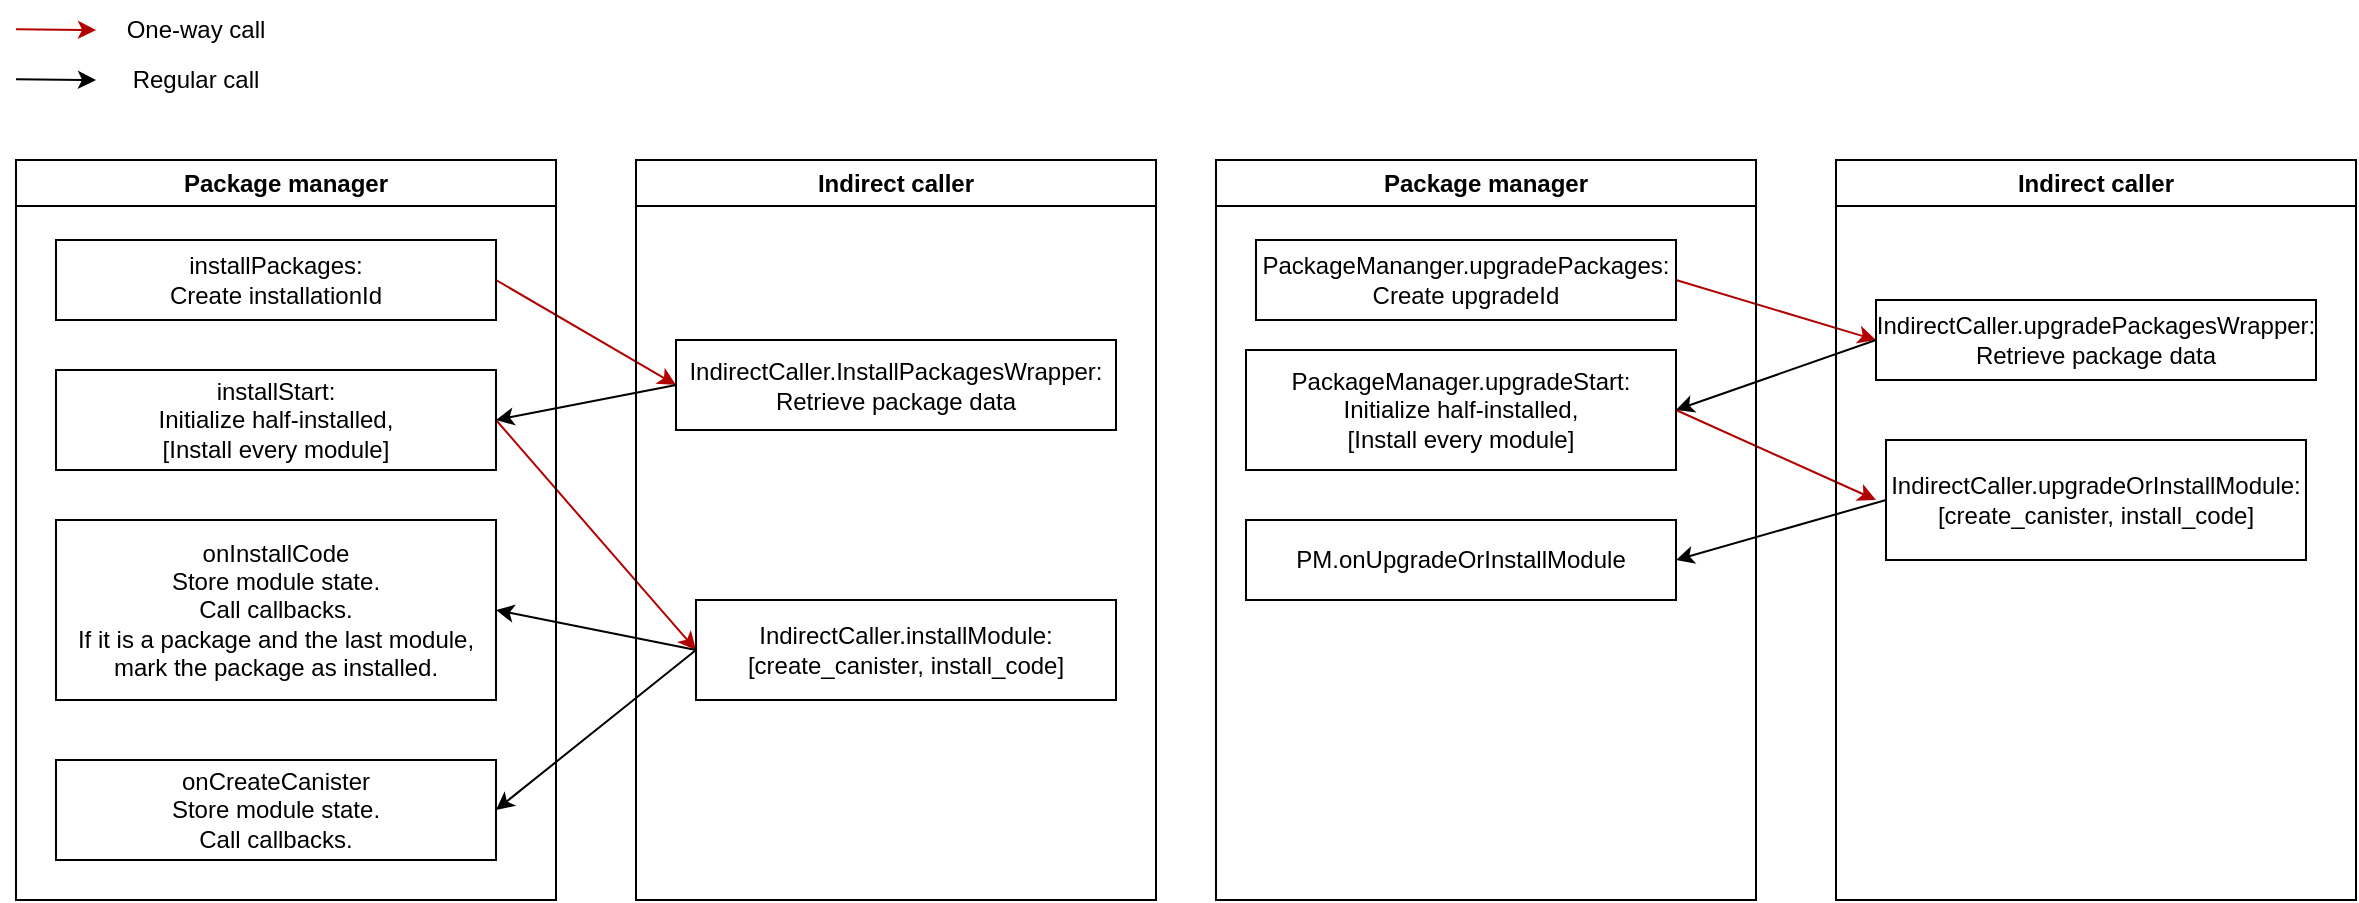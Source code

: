 <mxfile version="28.0.4">
  <diagram name="Page-1" id="0-yv6A6n49uS_1keauYF">
    <mxGraphModel dx="1360" dy="756" grid="1" gridSize="10" guides="1" tooltips="1" connect="1" arrows="1" fold="1" page="1" pageScale="1" pageWidth="3300" pageHeight="4681" math="0" shadow="0">
      <root>
        <mxCell id="0" />
        <mxCell id="1" parent="0" />
        <mxCell id="yhu626VlGzJRChlpP-3W-5" value="" style="endArrow=classic;html=1;rounded=0;entryX=0;entryY=0.5;entryDx=0;entryDy=0;exitX=1;exitY=0.5;exitDx=0;exitDy=0;fillColor=#e51400;strokeColor=#B20000;" parent="1" source="yhu626VlGzJRChlpP-3W-2" target="yhu626VlGzJRChlpP-3W-3" edge="1">
          <mxGeometry width="50" height="50" relative="1" as="geometry">
            <mxPoint x="630" y="280" as="sourcePoint" />
            <mxPoint x="680" y="230" as="targetPoint" />
          </mxGeometry>
        </mxCell>
        <mxCell id="yhu626VlGzJRChlpP-3W-8" value="" style="endArrow=classic;html=1;rounded=0;exitX=0;exitY=0.5;exitDx=0;exitDy=0;entryX=1;entryY=0.5;entryDx=0;entryDy=0;" parent="1" source="yhu626VlGzJRChlpP-3W-3" target="yhu626VlGzJRChlpP-3W-7" edge="1">
          <mxGeometry width="50" height="50" relative="1" as="geometry">
            <mxPoint x="730" y="440" as="sourcePoint" />
            <mxPoint x="780" y="390" as="targetPoint" />
          </mxGeometry>
        </mxCell>
        <mxCell id="yhu626VlGzJRChlpP-3W-10" value="" style="endArrow=classic;html=1;rounded=0;exitX=1;exitY=0.5;exitDx=0;exitDy=0;fillColor=#e51400;strokeColor=#B20000;entryX=0;entryY=0.5;entryDx=0;entryDy=0;" parent="1" source="yhu626VlGzJRChlpP-3W-7" target="yhu626VlGzJRChlpP-3W-9" edge="1">
          <mxGeometry width="50" height="50" relative="1" as="geometry">
            <mxPoint x="770" y="500" as="sourcePoint" />
            <mxPoint x="810" y="410" as="targetPoint" />
          </mxGeometry>
        </mxCell>
        <mxCell id="yhu626VlGzJRChlpP-3W-18" value="" style="endArrow=classic;html=1;rounded=0;exitX=0;exitY=0.5;exitDx=0;exitDy=0;entryX=1;entryY=0.5;entryDx=0;entryDy=0;" parent="1" source="yhu626VlGzJRChlpP-3W-9" target="yhu626VlGzJRChlpP-3W-11" edge="1">
          <mxGeometry width="50" height="50" relative="1" as="geometry">
            <mxPoint x="970" y="390" as="sourcePoint" />
            <mxPoint x="1020" y="340" as="targetPoint" />
          </mxGeometry>
        </mxCell>
        <mxCell id="yhu626VlGzJRChlpP-3W-21" value="" style="endArrow=classic;html=1;rounded=0;entryX=1;entryY=0.5;entryDx=0;entryDy=0;exitX=0;exitY=0.5;exitDx=0;exitDy=0;" parent="1" source="yhu626VlGzJRChlpP-3W-9" target="yhu626VlGzJRChlpP-3W-14" edge="1">
          <mxGeometry width="50" height="50" relative="1" as="geometry">
            <mxPoint x="970" y="400" as="sourcePoint" />
            <mxPoint x="1020" y="350" as="targetPoint" />
          </mxGeometry>
        </mxCell>
        <mxCell id="yhu626VlGzJRChlpP-3W-22" value="" style="endArrow=classic;html=1;rounded=0;fillColor=#e51400;strokeColor=#B20000;" parent="1" edge="1">
          <mxGeometry width="50" height="50" relative="1" as="geometry">
            <mxPoint x="40" y="44.66" as="sourcePoint" />
            <mxPoint x="80" y="45" as="targetPoint" />
          </mxGeometry>
        </mxCell>
        <mxCell id="yhu626VlGzJRChlpP-3W-23" value="" style="endArrow=classic;html=1;rounded=0;fillColor=#e51400;strokeColor=#000000;" parent="1" edge="1">
          <mxGeometry width="50" height="50" relative="1" as="geometry">
            <mxPoint x="40" y="69.66" as="sourcePoint" />
            <mxPoint x="80" y="70" as="targetPoint" />
          </mxGeometry>
        </mxCell>
        <mxCell id="yhu626VlGzJRChlpP-3W-24" value="One-way call" style="text;html=1;align=center;verticalAlign=middle;whiteSpace=wrap;rounded=0;" parent="1" vertex="1">
          <mxGeometry x="90" y="30" width="80" height="30" as="geometry" />
        </mxCell>
        <mxCell id="yhu626VlGzJRChlpP-3W-25" value="Regular call" style="text;html=1;align=center;verticalAlign=middle;whiteSpace=wrap;rounded=0;" parent="1" vertex="1">
          <mxGeometry x="90" y="55" width="80" height="30" as="geometry" />
        </mxCell>
        <mxCell id="APH5WXeS6YXflVMqeEUV-16" value="" style="endArrow=classic;html=1;rounded=0;entryX=0;entryY=0.5;entryDx=0;entryDy=0;exitX=1;exitY=0.5;exitDx=0;exitDy=0;fillColor=#e51400;strokeColor=#B20000;" parent="1" source="APH5WXeS6YXflVMqeEUV-14" target="APH5WXeS6YXflVMqeEUV-15" edge="1">
          <mxGeometry width="50" height="50" relative="1" as="geometry">
            <mxPoint x="630" y="620" as="sourcePoint" />
            <mxPoint x="680" y="570" as="targetPoint" />
          </mxGeometry>
        </mxCell>
        <mxCell id="APH5WXeS6YXflVMqeEUV-18" value="" style="endArrow=classic;html=1;rounded=0;entryX=1;entryY=0.5;entryDx=0;entryDy=0;exitX=0;exitY=0.5;exitDx=0;exitDy=0;" parent="1" source="APH5WXeS6YXflVMqeEUV-15" target="APH5WXeS6YXflVMqeEUV-17" edge="1">
          <mxGeometry width="50" height="50" relative="1" as="geometry">
            <mxPoint x="970" y="170" as="sourcePoint" />
            <mxPoint x="780" y="730" as="targetPoint" />
          </mxGeometry>
        </mxCell>
        <mxCell id="APH5WXeS6YXflVMqeEUV-20" value="" style="endArrow=classic;html=1;rounded=0;exitX=1;exitY=0.5;exitDx=0;exitDy=0;fillColor=#e51400;strokeColor=#B20000;" parent="1" source="APH5WXeS6YXflVMqeEUV-17" edge="1">
          <mxGeometry width="50" height="50" relative="1" as="geometry">
            <mxPoint x="770" y="840" as="sourcePoint" />
            <mxPoint x="970" y="280" as="targetPoint" />
          </mxGeometry>
        </mxCell>
        <mxCell id="APH5WXeS6YXflVMqeEUV-25" value="" style="endArrow=classic;html=1;rounded=0;exitX=0;exitY=0.5;exitDx=0;exitDy=0;entryX=1;entryY=0.5;entryDx=0;entryDy=0;" parent="1" source="APH5WXeS6YXflVMqeEUV-19" target="APH5WXeS6YXflVMqeEUV-21" edge="1">
          <mxGeometry width="50" height="50" relative="1" as="geometry">
            <mxPoint x="920" y="510" as="sourcePoint" />
            <mxPoint x="900" y="370" as="targetPoint" />
          </mxGeometry>
        </mxCell>
        <mxCell id="8vLrs7TOPBqVclJcaYAg-3" value="Package manager" style="swimlane;whiteSpace=wrap;html=1;" parent="1" vertex="1">
          <mxGeometry x="40" y="110" width="270" height="370" as="geometry" />
        </mxCell>
        <mxCell id="yhu626VlGzJRChlpP-3W-2" value="installPackages:&lt;br&gt;Create installationId" style="rounded=0;whiteSpace=wrap;html=1;" parent="8vLrs7TOPBqVclJcaYAg-3" vertex="1">
          <mxGeometry x="20" y="40" width="220" height="40" as="geometry" />
        </mxCell>
        <mxCell id="yhu626VlGzJRChlpP-3W-7" value="&lt;div&gt;installStart:&lt;/div&gt;&lt;div&gt;Initialize half-installed,&lt;/div&gt;&lt;div&gt;[Install every module]&lt;/div&gt;" style="rounded=0;whiteSpace=wrap;html=1;" parent="8vLrs7TOPBqVclJcaYAg-3" vertex="1">
          <mxGeometry x="20" y="105" width="220" height="50" as="geometry" />
        </mxCell>
        <mxCell id="yhu626VlGzJRChlpP-3W-14" value="&lt;div&gt;onInstallCode&lt;/div&gt;&lt;div&gt;Store module state.&lt;/div&gt;&lt;div&gt;Call callbacks.&lt;/div&gt;&lt;div&gt;If it is a package and the last module, mark the package as installed.&lt;/div&gt;" style="rounded=0;whiteSpace=wrap;html=1;" parent="8vLrs7TOPBqVclJcaYAg-3" vertex="1">
          <mxGeometry x="20" y="180" width="220" height="90" as="geometry" />
        </mxCell>
        <mxCell id="yhu626VlGzJRChlpP-3W-11" value="&lt;div&gt;onCreateCanister&lt;/div&gt;&lt;div&gt;Store module state.&lt;/div&gt;&lt;div&gt;Call callbacks.&lt;/div&gt;" style="rounded=0;whiteSpace=wrap;html=1;" parent="8vLrs7TOPBqVclJcaYAg-3" vertex="1">
          <mxGeometry x="20" y="300" width="220" height="50" as="geometry" />
        </mxCell>
        <mxCell id="8vLrs7TOPBqVclJcaYAg-7" value="Indirect caller" style="swimlane;whiteSpace=wrap;html=1;" parent="1" vertex="1">
          <mxGeometry x="350" y="110" width="260" height="370" as="geometry" />
        </mxCell>
        <mxCell id="yhu626VlGzJRChlpP-3W-3" value="&lt;div&gt;IndirectCaller.InstallPackagesWrapper:&lt;/div&gt;&lt;div&gt;Retrieve package data&lt;/div&gt;" style="rounded=0;whiteSpace=wrap;html=1;" parent="8vLrs7TOPBqVclJcaYAg-7" vertex="1">
          <mxGeometry x="20" y="90" width="220" height="45" as="geometry" />
        </mxCell>
        <mxCell id="yhu626VlGzJRChlpP-3W-9" value="&lt;div&gt;IndirectCaller.installModule:&lt;/div&gt;&lt;div&gt;[create_canister, install_code]&lt;/div&gt;" style="rounded=0;whiteSpace=wrap;html=1;" parent="8vLrs7TOPBqVclJcaYAg-7" vertex="1">
          <mxGeometry x="30" y="220" width="210" height="50" as="geometry" />
        </mxCell>
        <mxCell id="8vLrs7TOPBqVclJcaYAg-12" value="Package manager" style="swimlane;whiteSpace=wrap;html=1;" parent="1" vertex="1">
          <mxGeometry x="640" y="110" width="270" height="370" as="geometry" />
        </mxCell>
        <mxCell id="APH5WXeS6YXflVMqeEUV-14" value="PackageMananger.upgradePackages:&lt;br&gt;Create upgradeId" style="rounded=0;whiteSpace=wrap;html=1;" parent="8vLrs7TOPBqVclJcaYAg-12" vertex="1">
          <mxGeometry x="20" y="40" width="210" height="40" as="geometry" />
        </mxCell>
        <mxCell id="APH5WXeS6YXflVMqeEUV-17" value="&lt;div&gt;PackageManager.upgradeStart:&lt;/div&gt;&lt;div&gt;Initialize half-installed,&lt;/div&gt;&lt;div&gt;[Install every module]&lt;/div&gt;" style="rounded=0;whiteSpace=wrap;html=1;" parent="8vLrs7TOPBqVclJcaYAg-12" vertex="1">
          <mxGeometry x="15" y="95" width="215" height="60" as="geometry" />
        </mxCell>
        <mxCell id="APH5WXeS6YXflVMqeEUV-21" value="PM.onUpgradeOrInstallModule" style="rounded=0;whiteSpace=wrap;html=1;" parent="8vLrs7TOPBqVclJcaYAg-12" vertex="1">
          <mxGeometry x="15" y="180" width="215" height="40" as="geometry" />
        </mxCell>
        <mxCell id="8vLrs7TOPBqVclJcaYAg-17" value="Indirect caller" style="swimlane;whiteSpace=wrap;html=1;" parent="1" vertex="1">
          <mxGeometry x="950" y="110" width="260" height="370" as="geometry" />
        </mxCell>
        <mxCell id="APH5WXeS6YXflVMqeEUV-15" value="&lt;div&gt;IndirectCaller.upgradePackagesWrapper:&lt;/div&gt;&lt;div&gt;Retrieve package data&lt;/div&gt;" style="rounded=0;whiteSpace=wrap;html=1;" parent="8vLrs7TOPBqVclJcaYAg-17" vertex="1">
          <mxGeometry x="20" y="70" width="220" height="40" as="geometry" />
        </mxCell>
        <mxCell id="APH5WXeS6YXflVMqeEUV-19" value="&lt;div&gt;IndirectCaller.upgradeOrI&lt;span style=&quot;background-color: transparent; color: light-dark(rgb(0, 0, 0), rgb(255, 255, 255));&quot;&gt;nstallModule:&lt;/span&gt;&lt;/div&gt;&lt;div&gt;[create_canister, install_code]&lt;/div&gt;" style="rounded=0;whiteSpace=wrap;html=1;" parent="8vLrs7TOPBqVclJcaYAg-17" vertex="1">
          <mxGeometry x="25" y="140" width="210" height="60" as="geometry" />
        </mxCell>
      </root>
    </mxGraphModel>
  </diagram>
</mxfile>
